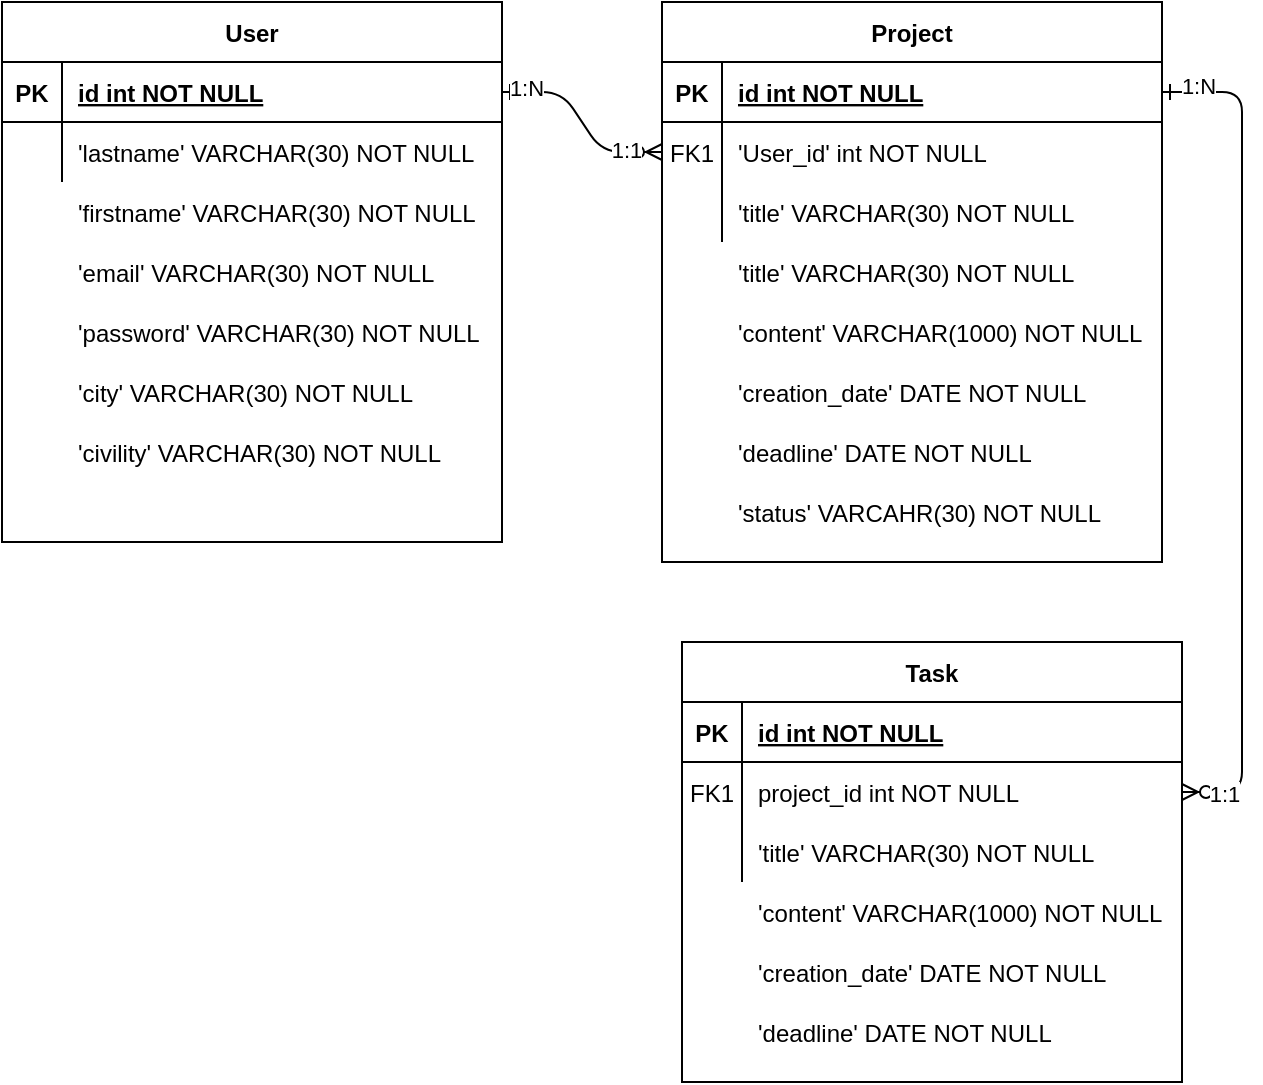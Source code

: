 <mxfile version="13.10.2" type="device"><diagram id="xPhNIhC1sV0-pnKvs2FA" name="Page-1"><mxGraphModel dx="1213" dy="1812" grid="1" gridSize="10" guides="1" tooltips="1" connect="1" arrows="1" fold="1" page="1" pageScale="1" pageWidth="827" pageHeight="1169" math="0" shadow="0"><root><mxCell id="0"/><mxCell id="1" parent="0"/><mxCell id="KJfcwNhF6wN7FoOR2h1F-1" value="" style="edgeStyle=entityRelationEdgeStyle;endArrow=ERzeroToMany;startArrow=ERone;endFill=1;startFill=0;" edge="1" parent="1" source="KJfcwNhF6wN7FoOR2h1F-28" target="KJfcwNhF6wN7FoOR2h1F-11"><mxGeometry width="100" height="100" relative="1" as="geometry"><mxPoint x="410" y="110" as="sourcePoint"/><mxPoint x="510" y="10" as="targetPoint"/></mxGeometry></mxCell><mxCell id="KJfcwNhF6wN7FoOR2h1F-2" value="1:N" style="edgeLabel;html=1;align=center;verticalAlign=middle;resizable=0;points=[];" vertex="1" connectable="0" parent="KJfcwNhF6wN7FoOR2h1F-1"><mxGeometry x="-0.75" y="2" relative="1" as="geometry"><mxPoint as="offset"/></mxGeometry></mxCell><mxCell id="KJfcwNhF6wN7FoOR2h1F-3" value="1:1" style="edgeLabel;html=1;align=center;verticalAlign=middle;resizable=0;points=[];" vertex="1" connectable="0" parent="KJfcwNhF6wN7FoOR2h1F-1"><mxGeometry x="0.625" y="1" relative="1" as="geometry"><mxPoint as="offset"/></mxGeometry></mxCell><mxCell id="KJfcwNhF6wN7FoOR2h1F-4" value="" style="edgeStyle=entityRelationEdgeStyle;endArrow=ERzeroToMany;startArrow=ERone;endFill=1;startFill=0;" edge="1" parent="1" source="KJfcwNhF6wN7FoOR2h1F-8" target="KJfcwNhF6wN7FoOR2h1F-21"><mxGeometry width="100" height="100" relative="1" as="geometry"><mxPoint x="470" y="-430" as="sourcePoint"/><mxPoint x="530" y="-405" as="targetPoint"/></mxGeometry></mxCell><mxCell id="KJfcwNhF6wN7FoOR2h1F-5" value="1:N" style="edgeLabel;html=1;align=center;verticalAlign=middle;resizable=0;points=[];" vertex="1" connectable="0" parent="KJfcwNhF6wN7FoOR2h1F-4"><mxGeometry x="-0.914" y="3" relative="1" as="geometry"><mxPoint as="offset"/></mxGeometry></mxCell><mxCell id="KJfcwNhF6wN7FoOR2h1F-6" value="1:1" style="edgeLabel;html=1;align=center;verticalAlign=middle;resizable=0;points=[];" vertex="1" connectable="0" parent="KJfcwNhF6wN7FoOR2h1F-4"><mxGeometry x="0.9" y="1" relative="1" as="geometry"><mxPoint as="offset"/></mxGeometry></mxCell><mxCell id="KJfcwNhF6wN7FoOR2h1F-7" value="Project" style="shape=table;startSize=30;container=1;collapsible=1;childLayout=tableLayout;fixedRows=1;rowLines=0;fontStyle=1;align=center;resizeLast=1;" vertex="1" parent="1"><mxGeometry x="520" y="-490" width="250" height="280" as="geometry"/></mxCell><mxCell id="KJfcwNhF6wN7FoOR2h1F-8" value="" style="shape=partialRectangle;collapsible=0;dropTarget=0;pointerEvents=0;fillColor=none;points=[[0,0.5],[1,0.5]];portConstraint=eastwest;top=0;left=0;right=0;bottom=1;" vertex="1" parent="KJfcwNhF6wN7FoOR2h1F-7"><mxGeometry y="30" width="250" height="30" as="geometry"/></mxCell><mxCell id="KJfcwNhF6wN7FoOR2h1F-9" value="PK" style="shape=partialRectangle;overflow=hidden;connectable=0;fillColor=none;top=0;left=0;bottom=0;right=0;fontStyle=1;" vertex="1" parent="KJfcwNhF6wN7FoOR2h1F-8"><mxGeometry width="30" height="30" as="geometry"/></mxCell><mxCell id="KJfcwNhF6wN7FoOR2h1F-10" value="id int NOT NULL " style="shape=partialRectangle;overflow=hidden;connectable=0;fillColor=none;top=0;left=0;bottom=0;right=0;align=left;spacingLeft=6;fontStyle=5;" vertex="1" parent="KJfcwNhF6wN7FoOR2h1F-8"><mxGeometry x="30" width="220" height="30" as="geometry"/></mxCell><mxCell id="KJfcwNhF6wN7FoOR2h1F-11" value="" style="shape=partialRectangle;collapsible=0;dropTarget=0;pointerEvents=0;fillColor=none;points=[[0,0.5],[1,0.5]];portConstraint=eastwest;top=0;left=0;right=0;bottom=0;" vertex="1" parent="KJfcwNhF6wN7FoOR2h1F-7"><mxGeometry y="60" width="250" height="30" as="geometry"/></mxCell><mxCell id="KJfcwNhF6wN7FoOR2h1F-12" value="FK1" style="shape=partialRectangle;overflow=hidden;connectable=0;fillColor=none;top=0;left=0;bottom=0;right=0;" vertex="1" parent="KJfcwNhF6wN7FoOR2h1F-11"><mxGeometry width="30" height="30" as="geometry"/></mxCell><mxCell id="KJfcwNhF6wN7FoOR2h1F-13" value="'User_id' int NOT NULL" style="shape=partialRectangle;overflow=hidden;connectable=0;fillColor=none;top=0;left=0;bottom=0;right=0;align=left;spacingLeft=6;" vertex="1" parent="KJfcwNhF6wN7FoOR2h1F-11"><mxGeometry x="30" width="220" height="30" as="geometry"/></mxCell><mxCell id="KJfcwNhF6wN7FoOR2h1F-14" value="" style="shape=partialRectangle;collapsible=0;dropTarget=0;pointerEvents=0;fillColor=none;points=[[0,0.5],[1,0.5]];portConstraint=eastwest;top=0;left=0;right=0;bottom=0;" vertex="1" parent="KJfcwNhF6wN7FoOR2h1F-7"><mxGeometry y="90" width="250" height="30" as="geometry"/></mxCell><mxCell id="KJfcwNhF6wN7FoOR2h1F-15" value="" style="shape=partialRectangle;overflow=hidden;connectable=0;fillColor=none;top=0;left=0;bottom=0;right=0;" vertex="1" parent="KJfcwNhF6wN7FoOR2h1F-14"><mxGeometry width="30" height="30" as="geometry"/></mxCell><mxCell id="KJfcwNhF6wN7FoOR2h1F-16" value="'title' VARCHAR(30) NOT NULL" style="shape=partialRectangle;overflow=hidden;connectable=0;fillColor=none;top=0;left=0;bottom=0;right=0;align=left;spacingLeft=6;" vertex="1" parent="KJfcwNhF6wN7FoOR2h1F-14"><mxGeometry x="30" width="220" height="30" as="geometry"/></mxCell><mxCell id="KJfcwNhF6wN7FoOR2h1F-17" value="Task" style="shape=table;startSize=30;container=1;collapsible=1;childLayout=tableLayout;fixedRows=1;rowLines=0;fontStyle=1;align=center;resizeLast=1;" vertex="1" parent="1"><mxGeometry x="530" y="-170" width="250" height="220" as="geometry"/></mxCell><mxCell id="KJfcwNhF6wN7FoOR2h1F-18" value="" style="shape=partialRectangle;collapsible=0;dropTarget=0;pointerEvents=0;fillColor=none;points=[[0,0.5],[1,0.5]];portConstraint=eastwest;top=0;left=0;right=0;bottom=1;" vertex="1" parent="KJfcwNhF6wN7FoOR2h1F-17"><mxGeometry y="30" width="250" height="30" as="geometry"/></mxCell><mxCell id="KJfcwNhF6wN7FoOR2h1F-19" value="PK" style="shape=partialRectangle;overflow=hidden;connectable=0;fillColor=none;top=0;left=0;bottom=0;right=0;fontStyle=1;" vertex="1" parent="KJfcwNhF6wN7FoOR2h1F-18"><mxGeometry width="30" height="30" as="geometry"/></mxCell><mxCell id="KJfcwNhF6wN7FoOR2h1F-20" value="id int NOT NULL " style="shape=partialRectangle;overflow=hidden;connectable=0;fillColor=none;top=0;left=0;bottom=0;right=0;align=left;spacingLeft=6;fontStyle=5;" vertex="1" parent="KJfcwNhF6wN7FoOR2h1F-18"><mxGeometry x="30" width="220" height="30" as="geometry"/></mxCell><mxCell id="KJfcwNhF6wN7FoOR2h1F-21" value="" style="shape=partialRectangle;collapsible=0;dropTarget=0;pointerEvents=0;fillColor=none;points=[[0,0.5],[1,0.5]];portConstraint=eastwest;top=0;left=0;right=0;bottom=0;" vertex="1" parent="KJfcwNhF6wN7FoOR2h1F-17"><mxGeometry y="60" width="250" height="30" as="geometry"/></mxCell><mxCell id="KJfcwNhF6wN7FoOR2h1F-22" value="FK1" style="shape=partialRectangle;overflow=hidden;connectable=0;fillColor=none;top=0;left=0;bottom=0;right=0;" vertex="1" parent="KJfcwNhF6wN7FoOR2h1F-21"><mxGeometry width="30" height="30" as="geometry"/></mxCell><mxCell id="KJfcwNhF6wN7FoOR2h1F-23" value="project_id int NOT NULL" style="shape=partialRectangle;overflow=hidden;connectable=0;fillColor=none;top=0;left=0;bottom=0;right=0;align=left;spacingLeft=6;" vertex="1" parent="KJfcwNhF6wN7FoOR2h1F-21"><mxGeometry x="30" width="220" height="30" as="geometry"/></mxCell><mxCell id="KJfcwNhF6wN7FoOR2h1F-24" value="" style="shape=partialRectangle;collapsible=0;dropTarget=0;pointerEvents=0;fillColor=none;points=[[0,0.5],[1,0.5]];portConstraint=eastwest;top=0;left=0;right=0;bottom=0;" vertex="1" parent="KJfcwNhF6wN7FoOR2h1F-17"><mxGeometry y="90" width="250" height="30" as="geometry"/></mxCell><mxCell id="KJfcwNhF6wN7FoOR2h1F-25" value="" style="shape=partialRectangle;overflow=hidden;connectable=0;fillColor=none;top=0;left=0;bottom=0;right=0;" vertex="1" parent="KJfcwNhF6wN7FoOR2h1F-24"><mxGeometry width="30" height="30" as="geometry"/></mxCell><mxCell id="KJfcwNhF6wN7FoOR2h1F-26" value="" style="shape=partialRectangle;overflow=hidden;connectable=0;fillColor=none;top=0;left=0;bottom=0;right=0;align=left;spacingLeft=6;" vertex="1" parent="KJfcwNhF6wN7FoOR2h1F-24"><mxGeometry x="30" width="220" height="30" as="geometry"/></mxCell><mxCell id="KJfcwNhF6wN7FoOR2h1F-27" value="User" style="shape=table;startSize=30;container=1;collapsible=1;childLayout=tableLayout;fixedRows=1;rowLines=0;fontStyle=1;align=center;resizeLast=1;" vertex="1" parent="1"><mxGeometry x="190" y="-490" width="250" height="270" as="geometry"/></mxCell><mxCell id="KJfcwNhF6wN7FoOR2h1F-28" value="" style="shape=partialRectangle;collapsible=0;dropTarget=0;pointerEvents=0;fillColor=none;points=[[0,0.5],[1,0.5]];portConstraint=eastwest;top=0;left=0;right=0;bottom=1;" vertex="1" parent="KJfcwNhF6wN7FoOR2h1F-27"><mxGeometry y="30" width="250" height="30" as="geometry"/></mxCell><mxCell id="KJfcwNhF6wN7FoOR2h1F-29" value="PK" style="shape=partialRectangle;overflow=hidden;connectable=0;fillColor=none;top=0;left=0;bottom=0;right=0;fontStyle=1;" vertex="1" parent="KJfcwNhF6wN7FoOR2h1F-28"><mxGeometry width="30" height="30" as="geometry"/></mxCell><mxCell id="KJfcwNhF6wN7FoOR2h1F-30" value="id int NOT NULL " style="shape=partialRectangle;overflow=hidden;connectable=0;fillColor=none;top=0;left=0;bottom=0;right=0;align=left;spacingLeft=6;fontStyle=5;" vertex="1" parent="KJfcwNhF6wN7FoOR2h1F-28"><mxGeometry x="30" width="220" height="30" as="geometry"/></mxCell><mxCell id="KJfcwNhF6wN7FoOR2h1F-31" value="" style="shape=partialRectangle;collapsible=0;dropTarget=0;pointerEvents=0;fillColor=none;points=[[0,0.5],[1,0.5]];portConstraint=eastwest;top=0;left=0;right=0;bottom=0;" vertex="1" parent="KJfcwNhF6wN7FoOR2h1F-27"><mxGeometry y="60" width="250" height="30" as="geometry"/></mxCell><mxCell id="KJfcwNhF6wN7FoOR2h1F-32" value="" style="shape=partialRectangle;overflow=hidden;connectable=0;fillColor=none;top=0;left=0;bottom=0;right=0;" vertex="1" parent="KJfcwNhF6wN7FoOR2h1F-31"><mxGeometry width="30" height="30" as="geometry"/></mxCell><mxCell id="KJfcwNhF6wN7FoOR2h1F-33" value="'lastname' VARCHAR(30) NOT NULL" style="shape=partialRectangle;overflow=hidden;connectable=0;fillColor=none;top=0;left=0;bottom=0;right=0;align=left;spacingLeft=6;" vertex="1" parent="KJfcwNhF6wN7FoOR2h1F-31"><mxGeometry x="30" width="220" height="30" as="geometry"/></mxCell><mxCell id="KJfcwNhF6wN7FoOR2h1F-34" value="'firstname' VARCHAR(30) NOT NULL" style="shape=partialRectangle;overflow=hidden;connectable=0;fillColor=none;top=0;left=0;bottom=0;right=0;align=left;spacingLeft=6;" vertex="1" parent="1"><mxGeometry x="220" y="-400" width="220" height="30" as="geometry"/></mxCell><mxCell id="KJfcwNhF6wN7FoOR2h1F-35" value="'email' VARCHAR(30) NOT NULL" style="shape=partialRectangle;overflow=hidden;connectable=0;fillColor=none;top=0;left=0;bottom=0;right=0;align=left;spacingLeft=6;" vertex="1" parent="1"><mxGeometry x="220" y="-370" width="220" height="30" as="geometry"/></mxCell><mxCell id="KJfcwNhF6wN7FoOR2h1F-36" value="'password' VARCHAR(30) NOT NULL" style="shape=partialRectangle;overflow=hidden;connectable=0;fillColor=none;top=0;left=0;bottom=0;right=0;align=left;spacingLeft=6;" vertex="1" parent="1"><mxGeometry x="220" y="-340" width="220" height="30" as="geometry"/></mxCell><mxCell id="KJfcwNhF6wN7FoOR2h1F-37" value="'city' VARCHAR(30) NOT NULL" style="shape=partialRectangle;overflow=hidden;connectable=0;fillColor=none;top=0;left=0;bottom=0;right=0;align=left;spacingLeft=6;" vertex="1" parent="1"><mxGeometry x="220" y="-310" width="220" height="30" as="geometry"/></mxCell><mxCell id="KJfcwNhF6wN7FoOR2h1F-38" value="'civility' VARCHAR(30) NOT NULL" style="shape=partialRectangle;overflow=hidden;connectable=0;fillColor=none;top=0;left=0;bottom=0;right=0;align=left;spacingLeft=6;" vertex="1" parent="1"><mxGeometry x="220" y="-280" width="220" height="30" as="geometry"/></mxCell><mxCell id="KJfcwNhF6wN7FoOR2h1F-39" value="" style="shape=partialRectangle;collapsible=0;dropTarget=0;pointerEvents=0;fillColor=none;points=[[0,0.5],[1,0.5]];portConstraint=eastwest;top=0;left=0;right=0;bottom=0;" vertex="1" parent="1"><mxGeometry x="520" y="-370" width="250" height="30" as="geometry"/></mxCell><mxCell id="KJfcwNhF6wN7FoOR2h1F-40" value="" style="shape=partialRectangle;overflow=hidden;connectable=0;fillColor=none;top=0;left=0;bottom=0;right=0;" vertex="1" parent="KJfcwNhF6wN7FoOR2h1F-39"><mxGeometry width="30" height="30" as="geometry"/></mxCell><mxCell id="KJfcwNhF6wN7FoOR2h1F-41" value="'title' VARCHAR(30) NOT NULL" style="shape=partialRectangle;overflow=hidden;connectable=0;fillColor=none;top=0;left=0;bottom=0;right=0;align=left;spacingLeft=6;" vertex="1" parent="KJfcwNhF6wN7FoOR2h1F-39"><mxGeometry x="30" width="220" height="30" as="geometry"/></mxCell><mxCell id="KJfcwNhF6wN7FoOR2h1F-42" value="" style="shape=partialRectangle;collapsible=0;dropTarget=0;pointerEvents=0;fillColor=none;points=[[0,0.5],[1,0.5]];portConstraint=eastwest;top=0;left=0;right=0;bottom=0;" vertex="1" parent="1"><mxGeometry x="520" y="-340" width="250" height="30" as="geometry"/></mxCell><mxCell id="KJfcwNhF6wN7FoOR2h1F-43" value="" style="shape=partialRectangle;overflow=hidden;connectable=0;fillColor=none;top=0;left=0;bottom=0;right=0;" vertex="1" parent="KJfcwNhF6wN7FoOR2h1F-42"><mxGeometry width="30" height="30" as="geometry"/></mxCell><mxCell id="KJfcwNhF6wN7FoOR2h1F-44" value="'content' VARCHAR(1000) NOT NULL" style="shape=partialRectangle;overflow=hidden;connectable=0;fillColor=none;top=0;left=0;bottom=0;right=0;align=left;spacingLeft=6;" vertex="1" parent="KJfcwNhF6wN7FoOR2h1F-42"><mxGeometry x="30" width="220" height="30" as="geometry"/></mxCell><mxCell id="KJfcwNhF6wN7FoOR2h1F-45" value="" style="shape=partialRectangle;collapsible=0;dropTarget=0;pointerEvents=0;fillColor=none;points=[[0,0.5],[1,0.5]];portConstraint=eastwest;top=0;left=0;right=0;bottom=0;" vertex="1" parent="1"><mxGeometry x="520" y="-310" width="250" height="30" as="geometry"/></mxCell><mxCell id="KJfcwNhF6wN7FoOR2h1F-46" value="" style="shape=partialRectangle;overflow=hidden;connectable=0;fillColor=none;top=0;left=0;bottom=0;right=0;" vertex="1" parent="KJfcwNhF6wN7FoOR2h1F-45"><mxGeometry width="30" height="30" as="geometry"/></mxCell><mxCell id="KJfcwNhF6wN7FoOR2h1F-47" value="'creation_date' DATE NOT NULL" style="shape=partialRectangle;overflow=hidden;connectable=0;fillColor=none;top=0;left=0;bottom=0;right=0;align=left;spacingLeft=6;" vertex="1" parent="KJfcwNhF6wN7FoOR2h1F-45"><mxGeometry x="30" width="220" height="30" as="geometry"/></mxCell><mxCell id="KJfcwNhF6wN7FoOR2h1F-48" value="" style="shape=partialRectangle;collapsible=0;dropTarget=0;pointerEvents=0;fillColor=none;points=[[0,0.5],[1,0.5]];portConstraint=eastwest;top=0;left=0;right=0;bottom=0;" vertex="1" parent="1"><mxGeometry x="520" y="-280" width="250" height="30" as="geometry"/></mxCell><mxCell id="KJfcwNhF6wN7FoOR2h1F-49" value="" style="shape=partialRectangle;overflow=hidden;connectable=0;fillColor=none;top=0;left=0;bottom=0;right=0;" vertex="1" parent="KJfcwNhF6wN7FoOR2h1F-48"><mxGeometry width="30" height="30" as="geometry"/></mxCell><mxCell id="KJfcwNhF6wN7FoOR2h1F-50" value="'deadline' DATE NOT NULL" style="shape=partialRectangle;overflow=hidden;connectable=0;fillColor=none;top=0;left=0;bottom=0;right=0;align=left;spacingLeft=6;" vertex="1" parent="KJfcwNhF6wN7FoOR2h1F-48"><mxGeometry x="30" width="220" height="30" as="geometry"/></mxCell><mxCell id="KJfcwNhF6wN7FoOR2h1F-51" value="'title' VARCHAR(30) NOT NULL" style="shape=partialRectangle;overflow=hidden;connectable=0;fillColor=none;top=0;left=0;bottom=0;right=0;align=left;spacingLeft=6;" vertex="1" parent="1"><mxGeometry x="560" y="-80" width="220" height="30" as="geometry"/></mxCell><mxCell id="KJfcwNhF6wN7FoOR2h1F-52" value="" style="shape=partialRectangle;collapsible=0;dropTarget=0;pointerEvents=0;fillColor=none;points=[[0,0.5],[1,0.5]];portConstraint=eastwest;top=0;left=0;right=0;bottom=0;" vertex="1" parent="1"><mxGeometry x="530" y="-50" width="250" height="30" as="geometry"/></mxCell><mxCell id="KJfcwNhF6wN7FoOR2h1F-53" value="" style="shape=partialRectangle;overflow=hidden;connectable=0;fillColor=none;top=0;left=0;bottom=0;right=0;" vertex="1" parent="KJfcwNhF6wN7FoOR2h1F-52"><mxGeometry width="30" height="30" as="geometry"/></mxCell><mxCell id="KJfcwNhF6wN7FoOR2h1F-54" value="'content' VARCHAR(1000) NOT NULL" style="shape=partialRectangle;overflow=hidden;connectable=0;fillColor=none;top=0;left=0;bottom=0;right=0;align=left;spacingLeft=6;" vertex="1" parent="KJfcwNhF6wN7FoOR2h1F-52"><mxGeometry x="30" width="220" height="30" as="geometry"/></mxCell><mxCell id="KJfcwNhF6wN7FoOR2h1F-55" value="" style="shape=partialRectangle;collapsible=0;dropTarget=0;pointerEvents=0;fillColor=none;points=[[0,0.5],[1,0.5]];portConstraint=eastwest;top=0;left=0;right=0;bottom=0;" vertex="1" parent="1"><mxGeometry x="530" y="-20" width="250" height="30" as="geometry"/></mxCell><mxCell id="KJfcwNhF6wN7FoOR2h1F-56" value="" style="shape=partialRectangle;overflow=hidden;connectable=0;fillColor=none;top=0;left=0;bottom=0;right=0;" vertex="1" parent="KJfcwNhF6wN7FoOR2h1F-55"><mxGeometry width="30" height="30" as="geometry"/></mxCell><mxCell id="KJfcwNhF6wN7FoOR2h1F-57" value="'creation_date' DATE NOT NULL" style="shape=partialRectangle;overflow=hidden;connectable=0;fillColor=none;top=0;left=0;bottom=0;right=0;align=left;spacingLeft=6;" vertex="1" parent="KJfcwNhF6wN7FoOR2h1F-55"><mxGeometry x="30" width="220" height="30" as="geometry"/></mxCell><mxCell id="KJfcwNhF6wN7FoOR2h1F-58" value="" style="shape=partialRectangle;collapsible=0;dropTarget=0;pointerEvents=0;fillColor=none;points=[[0,0.5],[1,0.5]];portConstraint=eastwest;top=0;left=0;right=0;bottom=0;" vertex="1" parent="1"><mxGeometry x="530" y="10" width="250" height="30" as="geometry"/></mxCell><mxCell id="KJfcwNhF6wN7FoOR2h1F-59" value="" style="shape=partialRectangle;overflow=hidden;connectable=0;fillColor=none;top=0;left=0;bottom=0;right=0;" vertex="1" parent="KJfcwNhF6wN7FoOR2h1F-58"><mxGeometry width="30" height="30" as="geometry"/></mxCell><mxCell id="KJfcwNhF6wN7FoOR2h1F-60" value="'deadline' DATE NOT NULL" style="shape=partialRectangle;overflow=hidden;connectable=0;fillColor=none;top=0;left=0;bottom=0;right=0;align=left;spacingLeft=6;" vertex="1" parent="KJfcwNhF6wN7FoOR2h1F-58"><mxGeometry x="30" width="220" height="30" as="geometry"/></mxCell><mxCell id="KJfcwNhF6wN7FoOR2h1F-61" value="" style="shape=partialRectangle;collapsible=0;dropTarget=0;pointerEvents=0;fillColor=none;points=[[0,0.5],[1,0.5]];portConstraint=eastwest;top=0;left=0;right=0;bottom=0;" vertex="1" parent="1"><mxGeometry x="520" y="-250" width="250" height="30" as="geometry"/></mxCell><mxCell id="KJfcwNhF6wN7FoOR2h1F-62" value="" style="shape=partialRectangle;overflow=hidden;connectable=0;fillColor=none;top=0;left=0;bottom=0;right=0;" vertex="1" parent="KJfcwNhF6wN7FoOR2h1F-61"><mxGeometry width="30" height="30" as="geometry"/></mxCell><mxCell id="KJfcwNhF6wN7FoOR2h1F-63" value="'status' VARCAHR(30) NOT NULL" style="shape=partialRectangle;overflow=hidden;connectable=0;fillColor=none;top=0;left=0;bottom=0;right=0;align=left;spacingLeft=6;" vertex="1" parent="KJfcwNhF6wN7FoOR2h1F-61"><mxGeometry x="30" width="220" height="30" as="geometry"/></mxCell></root></mxGraphModel></diagram></mxfile>